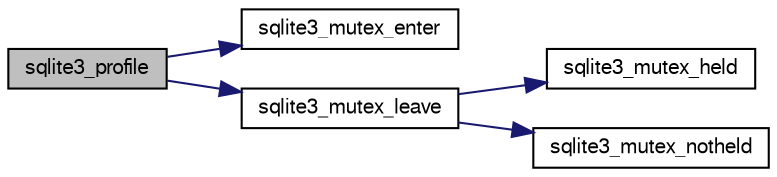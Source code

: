 digraph "sqlite3_profile"
{
  edge [fontname="FreeSans",fontsize="10",labelfontname="FreeSans",labelfontsize="10"];
  node [fontname="FreeSans",fontsize="10",shape=record];
  rankdir="LR";
  Node361108 [label="sqlite3_profile",height=0.2,width=0.4,color="black", fillcolor="grey75", style="filled", fontcolor="black"];
  Node361108 -> Node361109 [color="midnightblue",fontsize="10",style="solid",fontname="FreeSans"];
  Node361109 [label="sqlite3_mutex_enter",height=0.2,width=0.4,color="black", fillcolor="white", style="filled",URL="$sqlite3_8c.html#a1c12cde690bd89f104de5cbad12a6bf5"];
  Node361108 -> Node361110 [color="midnightblue",fontsize="10",style="solid",fontname="FreeSans"];
  Node361110 [label="sqlite3_mutex_leave",height=0.2,width=0.4,color="black", fillcolor="white", style="filled",URL="$sqlite3_8c.html#a5838d235601dbd3c1fa993555c6bcc93"];
  Node361110 -> Node361111 [color="midnightblue",fontsize="10",style="solid",fontname="FreeSans"];
  Node361111 [label="sqlite3_mutex_held",height=0.2,width=0.4,color="black", fillcolor="white", style="filled",URL="$sqlite3_8c.html#acf77da68932b6bc163c5e68547ecc3e7"];
  Node361110 -> Node361112 [color="midnightblue",fontsize="10",style="solid",fontname="FreeSans"];
  Node361112 [label="sqlite3_mutex_notheld",height=0.2,width=0.4,color="black", fillcolor="white", style="filled",URL="$sqlite3_8c.html#a83967c837c1c000d3b5adcfaa688f5dc"];
}
